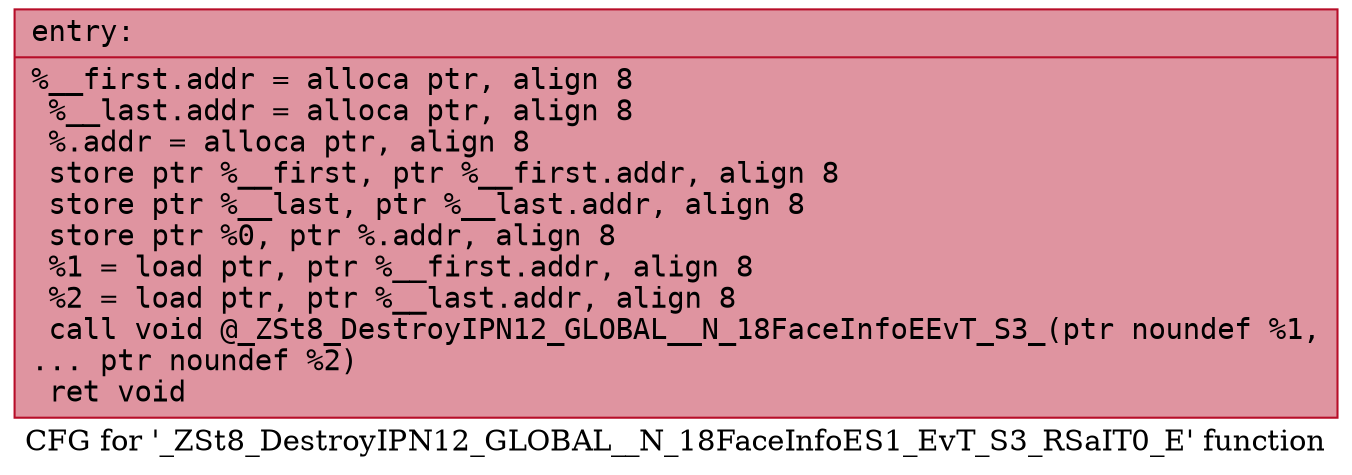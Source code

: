 digraph "CFG for '_ZSt8_DestroyIPN12_GLOBAL__N_18FaceInfoES1_EvT_S3_RSaIT0_E' function" {
	label="CFG for '_ZSt8_DestroyIPN12_GLOBAL__N_18FaceInfoES1_EvT_S3_RSaIT0_E' function";

	Node0x55dfe4c8aa90 [shape=record,color="#b70d28ff", style=filled, fillcolor="#b70d2870" fontname="Courier",label="{entry:\l|  %__first.addr = alloca ptr, align 8\l  %__last.addr = alloca ptr, align 8\l  %.addr = alloca ptr, align 8\l  store ptr %__first, ptr %__first.addr, align 8\l  store ptr %__last, ptr %__last.addr, align 8\l  store ptr %0, ptr %.addr, align 8\l  %1 = load ptr, ptr %__first.addr, align 8\l  %2 = load ptr, ptr %__last.addr, align 8\l  call void @_ZSt8_DestroyIPN12_GLOBAL__N_18FaceInfoEEvT_S3_(ptr noundef %1,\l... ptr noundef %2)\l  ret void\l}"];
}
